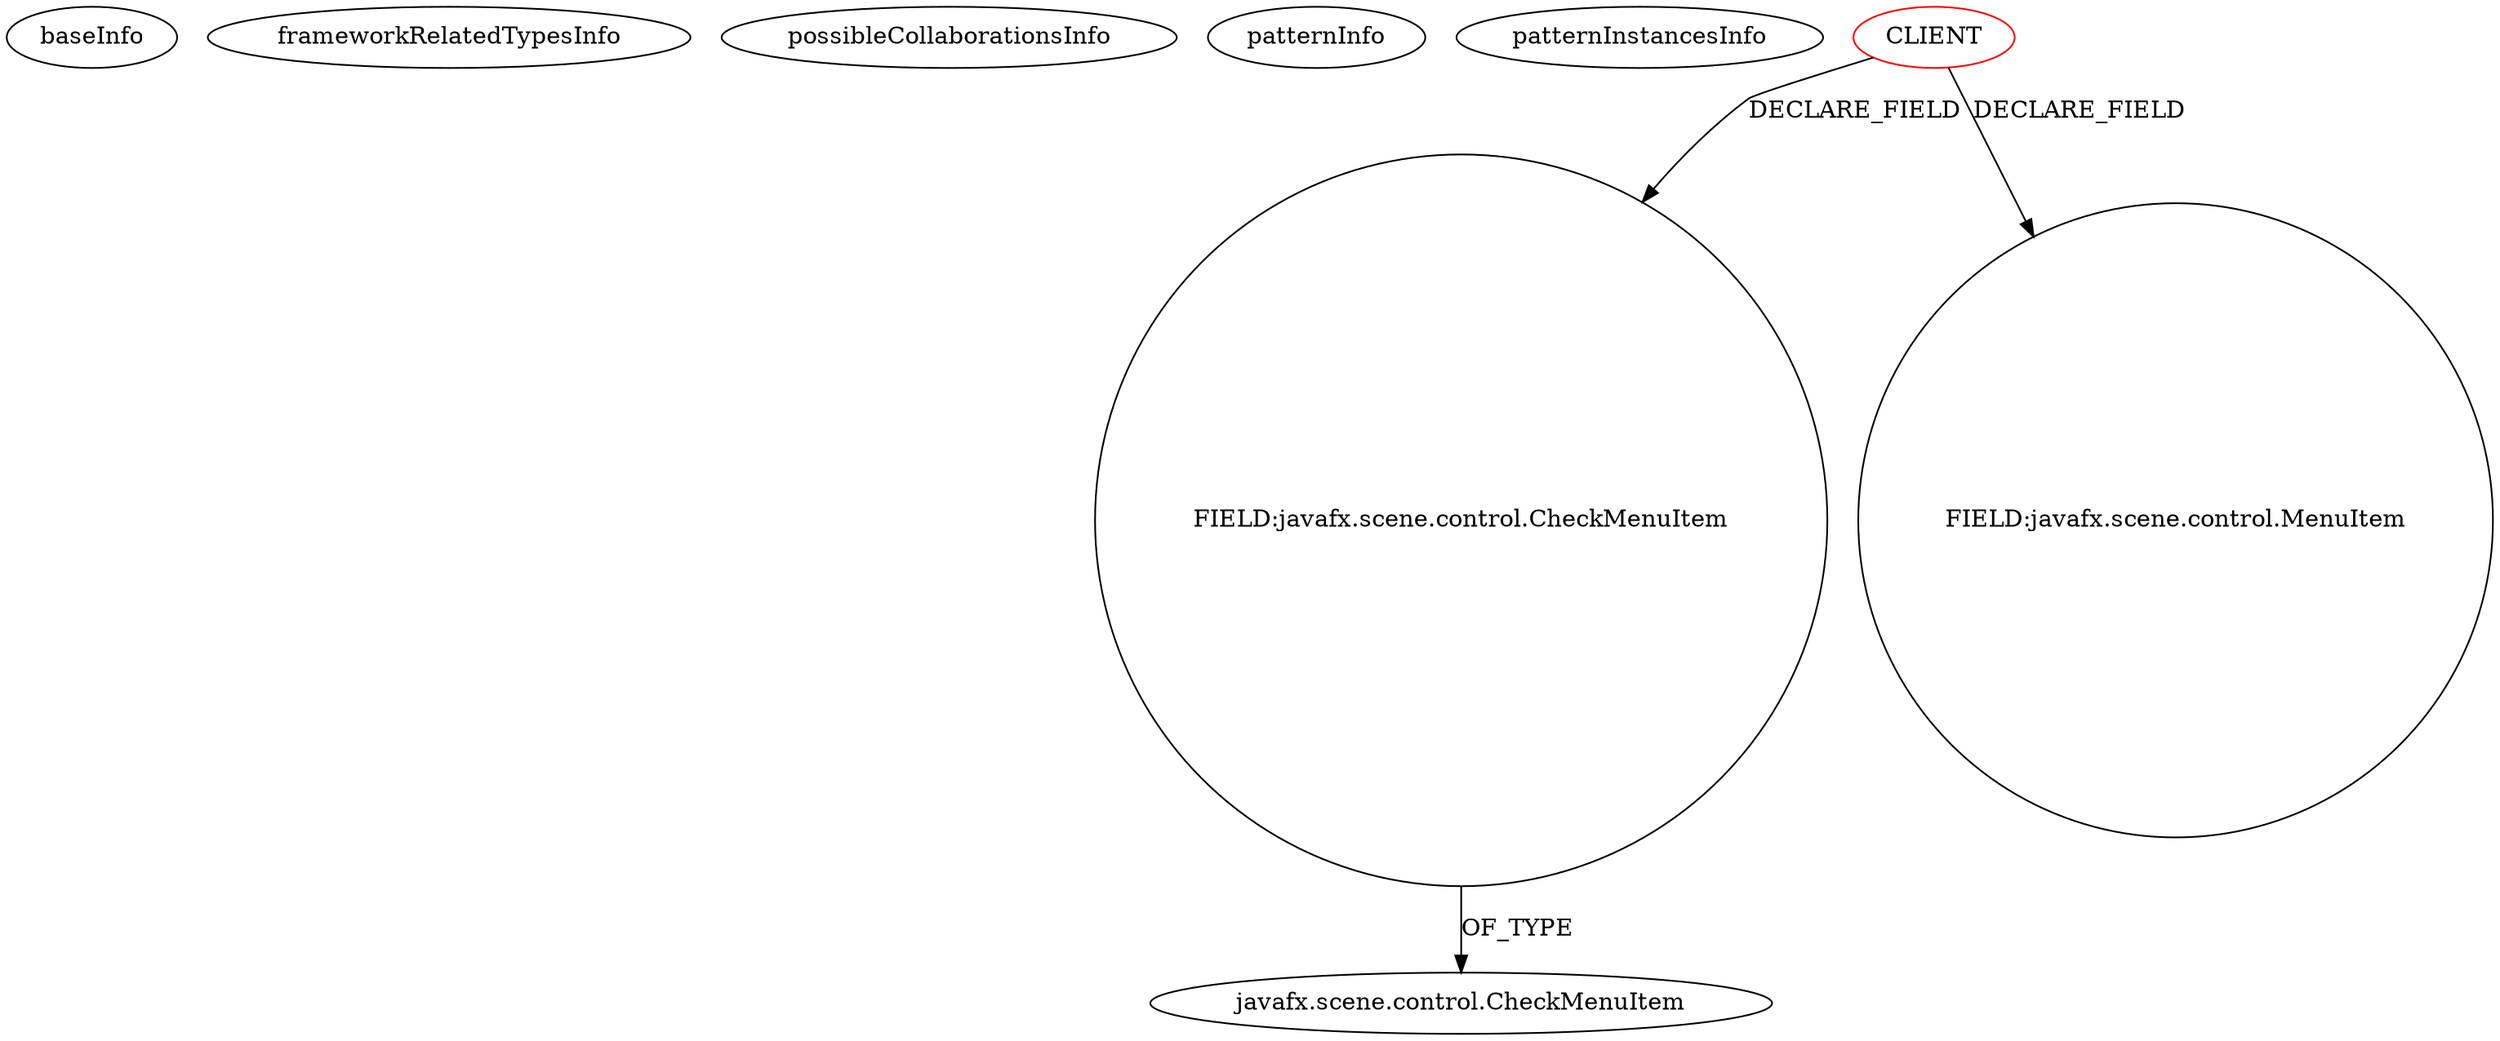 digraph {
baseInfo[graphId=2612,category="pattern",isAnonymous=false,possibleRelation=false]
frameworkRelatedTypesInfo[]
possibleCollaborationsInfo[]
patternInfo[frequency=2.0,patternRootClient=0]
patternInstancesInfo[0="SlyJack0-SpecBoard~/SlyJack0-SpecBoard/SpecBoard-master/src/specboard/ui/SoundCellMenu.java~SoundCellMenu~1233",1="JustinAarden-C2J-Stamboom~/JustinAarden-C2J-Stamboom/C2J-Stamboom-master/src/stamboom/gui/StamboomFXController.java~StamboomFXController~734"]
29[label="javafx.scene.control.CheckMenuItem",vertexType="FRAMEWORK_CLASS_TYPE",isFrameworkType=false]
28[label="FIELD:javafx.scene.control.CheckMenuItem",vertexType="FIELD_DECLARATION",isFrameworkType=false,shape=circle]
0[label="CLIENT",vertexType="ROOT_CLIENT_CLASS_DECLARATION",isFrameworkType=false,color=red]
40[label="FIELD:javafx.scene.control.MenuItem",vertexType="FIELD_DECLARATION",isFrameworkType=false,shape=circle]
28->29[label="OF_TYPE"]
0->40[label="DECLARE_FIELD"]
0->28[label="DECLARE_FIELD"]
}
